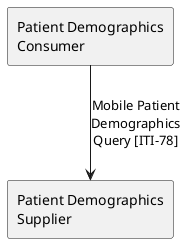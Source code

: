 @startuml
agent "Patient Demographics\nConsumer" as Client
agent "Patient Demographics\nSupplier" as Server
Client -down-> Server  : "Mobile Patient\nDemographics\nQuery [ITI-78]"
@enduml